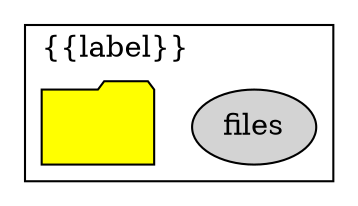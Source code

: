 digraph b {
	compound = true
	node [style=filled];

	subgraph clusterWD {
		label="{{label}}"
		labeljust="l"

		{{{files}}}

		root [shape=folder fillcolor=yellow]
		root [label=" "];
		
	}

}

